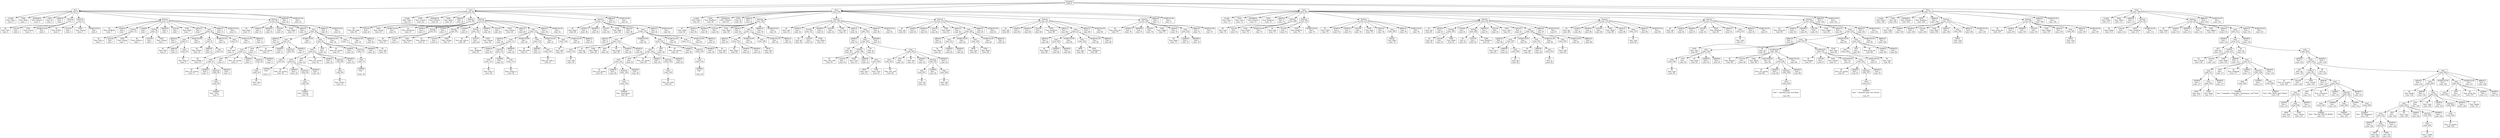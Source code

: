 digraph ParseTree {
    node [shape=box];
    0 [label="program\nLine: 0"];
    1 [label="class\nLine: 0"];
    2 [label="CLASS\nText: Class\nLine: 3"];
    1 -> 2;
    3 [label="TYPE\nText: Book\nLine: 3"];
    1 -> 3;
    4 [label="INHERITS\nText: inherits\nLine: 3"];
    1 -> 4;
    5 [label="TYPE\nText: IO\nLine: 3"];
    1 -> 5;
    6 [label="LBRACE\nText: {\nLine: 3"];
    1 -> 6;
    7 [label="feature\nLine: 5"];
    8 [label="ID\nText: title\nLine: 4"];
    7 -> 8;
    9 [label="COLON\nText: :\nLine: 4"];
    7 -> 9;
    10 [label="TYPE\nText: String\nLine: 4"];
    7 -> 10;
    11 [label="SEMICOLON\nText: ;\nLine: 4"];
    7 -> 11;
    1 -> 7;
    12 [label="feature\nLine: 9"];
    13 [label="ID\nText: author\nLine: 5"];
    12 -> 13;
    14 [label="COLON\nText: :\nLine: 5"];
    12 -> 14;
    15 [label="TYPE\nText: String\nLine: 5"];
    12 -> 15;
    16 [label="SEMICOLON\nText: ;\nLine: 5"];
    12 -> 16;
    1 -> 12;
    17 [label="feature\nLine: 13"];
    18 [label="ID\nText: initBook\nLine: 7"];
    17 -> 18;
    19 [label="LPAREN\nText: (\nLine: 7"];
    17 -> 19;
    20 [label="formal\nLine: 15"];
    21 [label="ID\nText: title_p\nLine: 7"];
    20 -> 21;
    22 [label="COLON\nText: :\nLine: 7"];
    20 -> 22;
    23 [label="TYPE\nText: String\nLine: 7"];
    20 -> 23;
    17 -> 20;
    24 [label="COMMA\nText: ,\nLine: 7"];
    17 -> 24;
    25 [label="formal\nLine: 19"];
    26 [label="ID\nText: author_p\nLine: 7"];
    25 -> 26;
    27 [label="COLON\nText: :\nLine: 7"];
    25 -> 27;
    28 [label="TYPE\nText: String\nLine: 7"];
    25 -> 28;
    17 -> 25;
    29 [label="RPAREN\nText: )\nLine: 7"];
    17 -> 29;
    30 [label="COLON\nText: :\nLine: 7"];
    17 -> 30;
    31 [label="TYPE\nText: Book\nLine: 7"];
    17 -> 31;
    32 [label="LBRACE\nText: {\nLine: 7"];
    17 -> 32;
    33 [label="expr\nLine: 26"];
    34 [label="LBRACE\nText: {\nLine: 8"];
    33 -> 34;
    35 [label="expr\nLine: 27"];
    36 [label="ID\nText: title\nLine: 9"];
    35 -> 36;
    37 [label="ARROW\nText: <-\nLine: 9"];
    35 -> 37;
    38 [label="expr\nLine: 29"];
    39 [label="ID\nText: title_p\nLine: 9"];
    38 -> 39;
    35 -> 38;
    33 -> 35;
    40 [label="SEMICOLON\nText: ;\nLine: 9"];
    33 -> 40;
    41 [label="expr\nLine: 31"];
    42 [label="ID\nText: author\nLine: 10"];
    41 -> 42;
    43 [label="ARROW\nText: <-\nLine: 10"];
    41 -> 43;
    44 [label="expr\nLine: 33"];
    45 [label="ID\nText: author_p\nLine: 10"];
    44 -> 45;
    41 -> 44;
    33 -> 41;
    46 [label="SEMICOLON\nText: ;\nLine: 10"];
    33 -> 46;
    47 [label="expr\nLine: 35"];
    48 [label="ID\nText: self\nLine: 11"];
    47 -> 48;
    33 -> 47;
    49 [label="SEMICOLON\nText: ;\nLine: 11"];
    33 -> 49;
    50 [label="RBRACE\nText: }\nLine: 12"];
    33 -> 50;
    17 -> 33;
    51 [label="RBRACE\nText: }\nLine: 13"];
    17 -> 51;
    52 [label="SEMICOLON\nText: ;\nLine: 13"];
    17 -> 52;
    1 -> 17;
    53 [label="feature\nLine: 40"];
    54 [label="ID\nText: print\nLine: 15"];
    53 -> 54;
    55 [label="LPAREN\nText: (\nLine: 15"];
    53 -> 55;
    56 [label="RPAREN\nText: )\nLine: 15"];
    53 -> 56;
    57 [label="COLON\nText: :\nLine: 15"];
    53 -> 57;
    58 [label="TYPE\nText: Book\nLine: 15"];
    53 -> 58;
    59 [label="LBRACE\nText: {\nLine: 15"];
    53 -> 59;
    60 [label="expr\nLine: 46"];
    61 [label="LBRACE\nText: {\nLine: 16"];
    60 -> 61;
    62 [label="expr\nLine: 47"];
    63 [label="expr\nLine: 47"];
    64 [label="expr\nLine: 47"];
    65 [label="ID\nText: out_string\nLine: 17"];
    64 -> 65;
    66 [label="LPAREN\nText: (\nLine: 17"];
    64 -> 66;
    67 [label="exprList\nLine: 49"];
    68 [label="expr\nLine: 49"];
    69 [label="STRING\nText: \"title:      \"\nLine: 17"];
    68 -> 69;
    67 -> 68;
    64 -> 67;
    70 [label="RPAREN\nText: )\nLine: 17"];
    64 -> 70;
    63 -> 64;
    71 [label="DOT\nText: .\nLine: 17"];
    63 -> 71;
    72 [label="ID\nText: out_string\nLine: 17"];
    63 -> 72;
    73 [label="LPAREN\nText: (\nLine: 17"];
    63 -> 73;
    74 [label="exprList\nLine: 54"];
    75 [label="expr\nLine: 54"];
    76 [label="ID\nText: title\nLine: 17"];
    75 -> 76;
    74 -> 75;
    63 -> 74;
    77 [label="RPAREN\nText: )\nLine: 17"];
    63 -> 77;
    62 -> 63;
    78 [label="DOT\nText: .\nLine: 17"];
    62 -> 78;
    79 [label="ID\nText: out_string\nLine: 17"];
    62 -> 79;
    80 [label="LPAREN\nText: (\nLine: 17"];
    62 -> 80;
    81 [label="exprList\nLine: 59"];
    82 [label="expr\nLine: 59"];
    83 [label="STRING\nText: \"\n\"\nLine: 17"];
    82 -> 83;
    81 -> 82;
    62 -> 81;
    84 [label="RPAREN\nText: )\nLine: 17"];
    62 -> 84;
    60 -> 62;
    85 [label="SEMICOLON\nText: ;\nLine: 17"];
    60 -> 85;
    86 [label="expr\nLine: 62"];
    87 [label="expr\nLine: 62"];
    88 [label="expr\nLine: 62"];
    89 [label="ID\nText: out_string\nLine: 18"];
    88 -> 89;
    90 [label="LPAREN\nText: (\nLine: 18"];
    88 -> 90;
    91 [label="exprList\nLine: 64"];
    92 [label="expr\nLine: 64"];
    93 [label="STRING\nText: \"author:     \"\nLine: 18"];
    92 -> 93;
    91 -> 92;
    88 -> 91;
    94 [label="RPAREN\nText: )\nLine: 18"];
    88 -> 94;
    87 -> 88;
    95 [label="DOT\nText: .\nLine: 18"];
    87 -> 95;
    96 [label="ID\nText: out_string\nLine: 18"];
    87 -> 96;
    97 [label="LPAREN\nText: (\nLine: 18"];
    87 -> 97;
    98 [label="exprList\nLine: 69"];
    99 [label="expr\nLine: 69"];
    100 [label="ID\nText: author\nLine: 18"];
    99 -> 100;
    98 -> 99;
    87 -> 98;
    101 [label="RPAREN\nText: )\nLine: 18"];
    87 -> 101;
    86 -> 87;
    102 [label="DOT\nText: .\nLine: 18"];
    86 -> 102;
    103 [label="ID\nText: out_string\nLine: 18"];
    86 -> 103;
    104 [label="LPAREN\nText: (\nLine: 18"];
    86 -> 104;
    105 [label="exprList\nLine: 74"];
    106 [label="expr\nLine: 74"];
    107 [label="STRING\nText: \"\n\"\nLine: 18"];
    106 -> 107;
    105 -> 106;
    86 -> 105;
    108 [label="RPAREN\nText: )\nLine: 18"];
    86 -> 108;
    60 -> 86;
    109 [label="SEMICOLON\nText: ;\nLine: 18"];
    60 -> 109;
    110 [label="expr\nLine: 77"];
    111 [label="ID\nText: self\nLine: 19"];
    110 -> 111;
    60 -> 110;
    112 [label="SEMICOLON\nText: ;\nLine: 19"];
    60 -> 112;
    113 [label="RBRACE\nText: }\nLine: 20"];
    60 -> 113;
    53 -> 60;
    114 [label="RBRACE\nText: }\nLine: 21"];
    53 -> 114;
    115 [label="SEMICOLON\nText: ;\nLine: 21"];
    53 -> 115;
    1 -> 53;
    116 [label="RBRACE\nText: }\nLine: 22"];
    1 -> 116;
    117 [label="SEMICOLON\nText: ;\nLine: 22"];
    1 -> 117;
    0 -> 1;
    118 [label="class\nLine: 84"];
    119 [label="CLASS\nText: Class\nLine: 24"];
    118 -> 119;
    120 [label="TYPE\nText: Article\nLine: 24"];
    118 -> 120;
    121 [label="INHERITS\nText: inherits\nLine: 24"];
    118 -> 121;
    122 [label="TYPE\nText: Book\nLine: 24"];
    118 -> 122;
    123 [label="LBRACE\nText: {\nLine: 24"];
    118 -> 123;
    124 [label="feature\nLine: 89"];
    125 [label="ID\nText: per_title\nLine: 25"];
    124 -> 125;
    126 [label="COLON\nText: :\nLine: 25"];
    124 -> 126;
    127 [label="TYPE\nText: String\nLine: 25"];
    124 -> 127;
    128 [label="SEMICOLON\nText: ;\nLine: 25"];
    124 -> 128;
    118 -> 124;
    129 [label="feature\nLine: 93"];
    130 [label="ID\nText: initArticle\nLine: 27"];
    129 -> 130;
    131 [label="LPAREN\nText: (\nLine: 27"];
    129 -> 131;
    132 [label="formal\nLine: 95"];
    133 [label="ID\nText: title_p\nLine: 27"];
    132 -> 133;
    134 [label="COLON\nText: :\nLine: 27"];
    132 -> 134;
    135 [label="TYPE\nText: String\nLine: 27"];
    132 -> 135;
    129 -> 132;
    136 [label="COMMA\nText: ,\nLine: 27"];
    129 -> 136;
    137 [label="formal\nLine: 99"];
    138 [label="ID\nText: author_p\nLine: 27"];
    137 -> 138;
    139 [label="COLON\nText: :\nLine: 27"];
    137 -> 139;
    140 [label="TYPE\nText: String\nLine: 27"];
    137 -> 140;
    129 -> 137;
    141 [label="COMMA\nText: ,\nLine: 27"];
    129 -> 141;
    142 [label="formal\nLine: 103"];
    143 [label="ID\nText: per_title_p\nLine: 28"];
    142 -> 143;
    144 [label="COLON\nText: :\nLine: 28"];
    142 -> 144;
    145 [label="TYPE\nText: String\nLine: 28"];
    142 -> 145;
    129 -> 142;
    146 [label="RPAREN\nText: )\nLine: 28"];
    129 -> 146;
    147 [label="COLON\nText: :\nLine: 28"];
    129 -> 147;
    148 [label="TYPE\nText: Article\nLine: 28"];
    129 -> 148;
    149 [label="LBRACE\nText: {\nLine: 28"];
    129 -> 149;
    150 [label="expr\nLine: 110"];
    151 [label="LBRACE\nText: {\nLine: 29"];
    150 -> 151;
    152 [label="expr\nLine: 111"];
    153 [label="ID\nText: initBook\nLine: 30"];
    152 -> 153;
    154 [label="LPAREN\nText: (\nLine: 30"];
    152 -> 154;
    155 [label="exprList\nLine: 113"];
    156 [label="expr\nLine: 113"];
    157 [label="ID\nText: title_p\nLine: 30"];
    156 -> 157;
    155 -> 156;
    158 [label="COMMA\nText: ,\nLine: 30"];
    155 -> 158;
    159 [label="expr\nLine: 115"];
    160 [label="ID\nText: author_p\nLine: 30"];
    159 -> 160;
    155 -> 159;
    152 -> 155;
    161 [label="RPAREN\nText: )\nLine: 30"];
    152 -> 161;
    150 -> 152;
    162 [label="SEMICOLON\nText: ;\nLine: 30"];
    150 -> 162;
    163 [label="expr\nLine: 118"];
    164 [label="ID\nText: per_title\nLine: 31"];
    163 -> 164;
    165 [label="ARROW\nText: <-\nLine: 31"];
    163 -> 165;
    166 [label="expr\nLine: 120"];
    167 [label="ID\nText: per_title_p\nLine: 31"];
    166 -> 167;
    163 -> 166;
    150 -> 163;
    168 [label="SEMICOLON\nText: ;\nLine: 31"];
    150 -> 168;
    169 [label="expr\nLine: 122"];
    170 [label="ID\nText: self\nLine: 32"];
    169 -> 170;
    150 -> 169;
    171 [label="SEMICOLON\nText: ;\nLine: 32"];
    150 -> 171;
    172 [label="RBRACE\nText: }\nLine: 33"];
    150 -> 172;
    129 -> 150;
    173 [label="RBRACE\nText: }\nLine: 34"];
    129 -> 173;
    174 [label="SEMICOLON\nText: ;\nLine: 34"];
    129 -> 174;
    118 -> 129;
    175 [label="feature\nLine: 127"];
    176 [label="ID\nText: print\nLine: 36"];
    175 -> 176;
    177 [label="LPAREN\nText: (\nLine: 36"];
    175 -> 177;
    178 [label="RPAREN\nText: )\nLine: 36"];
    175 -> 178;
    179 [label="COLON\nText: :\nLine: 36"];
    175 -> 179;
    180 [label="TYPE\nText: Book\nLine: 36"];
    175 -> 180;
    181 [label="LBRACE\nText: {\nLine: 36"];
    175 -> 181;
    182 [label="expr\nLine: 133"];
    183 [label="LBRACE\nText: {\nLine: 37"];
    182 -> 183;
    184 [label="expr\nLine: 134"];
    185 [label="expr\nLine: 134"];
    186 [label="ID\nText: self\nLine: 38"];
    185 -> 186;
    184 -> 185;
    187 [label="AT\nText: @\nLine: 38"];
    184 -> 187;
    188 [label="TYPE\nText: Book\nLine: 38"];
    184 -> 188;
    189 [label="DOT\nText: .\nLine: 38"];
    184 -> 189;
    190 [label="ID\nText: print\nLine: 38"];
    184 -> 190;
    191 [label="LPAREN\nText: (\nLine: 38"];
    184 -> 191;
    192 [label="RPAREN\nText: )\nLine: 38"];
    184 -> 192;
    182 -> 184;
    193 [label="SEMICOLON\nText: ;\nLine: 38"];
    182 -> 193;
    194 [label="expr\nLine: 142"];
    195 [label="expr\nLine: 142"];
    196 [label="expr\nLine: 142"];
    197 [label="ID\nText: out_string\nLine: 39"];
    196 -> 197;
    198 [label="LPAREN\nText: (\nLine: 39"];
    196 -> 198;
    199 [label="exprList\nLine: 144"];
    200 [label="expr\nLine: 144"];
    201 [label="STRING\nText: \"periodical:  \"\nLine: 39"];
    200 -> 201;
    199 -> 200;
    196 -> 199;
    202 [label="RPAREN\nText: )\nLine: 39"];
    196 -> 202;
    195 -> 196;
    203 [label="DOT\nText: .\nLine: 39"];
    195 -> 203;
    204 [label="ID\nText: out_string\nLine: 39"];
    195 -> 204;
    205 [label="LPAREN\nText: (\nLine: 39"];
    195 -> 205;
    206 [label="exprList\nLine: 149"];
    207 [label="expr\nLine: 149"];
    208 [label="ID\nText: per_title\nLine: 39"];
    207 -> 208;
    206 -> 207;
    195 -> 206;
    209 [label="RPAREN\nText: )\nLine: 39"];
    195 -> 209;
    194 -> 195;
    210 [label="DOT\nText: .\nLine: 39"];
    194 -> 210;
    211 [label="ID\nText: out_string\nLine: 39"];
    194 -> 211;
    212 [label="LPAREN\nText: (\nLine: 39"];
    194 -> 212;
    213 [label="exprList\nLine: 154"];
    214 [label="expr\nLine: 154"];
    215 [label="STRING\nText: \"\n\"\nLine: 39"];
    214 -> 215;
    213 -> 214;
    194 -> 213;
    216 [label="RPAREN\nText: )\nLine: 39"];
    194 -> 216;
    182 -> 194;
    217 [label="SEMICOLON\nText: ;\nLine: 39"];
    182 -> 217;
    218 [label="expr\nLine: 157"];
    219 [label="ID\nText: self\nLine: 40"];
    218 -> 219;
    182 -> 218;
    220 [label="SEMICOLON\nText: ;\nLine: 40"];
    182 -> 220;
    221 [label="RBRACE\nText: }\nLine: 41"];
    182 -> 221;
    175 -> 182;
    222 [label="RBRACE\nText: }\nLine: 42"];
    175 -> 222;
    223 [label="SEMICOLON\nText: ;\nLine: 42"];
    175 -> 223;
    118 -> 175;
    224 [label="RBRACE\nText: }\nLine: 43"];
    118 -> 224;
    225 [label="SEMICOLON\nText: ;\nLine: 43"];
    118 -> 225;
    0 -> 118;
    226 [label="class\nLine: 164"];
    227 [label="CLASS\nText: Class\nLine: 45"];
    226 -> 227;
    228 [label="TYPE\nText: BookList\nLine: 45"];
    226 -> 228;
    229 [label="INHERITS\nText: inherits\nLine: 45"];
    226 -> 229;
    230 [label="TYPE\nText: IO\nLine: 45"];
    226 -> 230;
    231 [label="LBRACE\nText: {\nLine: 45"];
    226 -> 231;
    232 [label="feature\nLine: 169"];
    233 [label="ID\nText: isNil\nLine: 50"];
    232 -> 233;
    234 [label="LPAREN\nText: (\nLine: 50"];
    232 -> 234;
    235 [label="RPAREN\nText: )\nLine: 50"];
    232 -> 235;
    236 [label="COLON\nText: :\nLine: 50"];
    232 -> 236;
    237 [label="TYPE\nText: Bool\nLine: 50"];
    232 -> 237;
    238 [label="LBRACE\nText: {\nLine: 50"];
    232 -> 238;
    239 [label="expr\nLine: 175"];
    240 [label="LBRACE\nText: {\nLine: 50"];
    239 -> 240;
    241 [label="expr\nLine: 176"];
    242 [label="ID\nText: abort\nLine: 50"];
    241 -> 242;
    243 [label="LPAREN\nText: (\nLine: 50"];
    241 -> 243;
    244 [label="RPAREN\nText: )\nLine: 50"];
    241 -> 244;
    239 -> 241;
    245 [label="SEMICOLON\nText: ;\nLine: 50"];
    239 -> 245;
    246 [label="expr\nLine: 180"];
    247 [label="TRUE\nText: true\nLine: 50"];
    246 -> 247;
    239 -> 246;
    248 [label="SEMICOLON\nText: ;\nLine: 50"];
    239 -> 248;
    249 [label="RBRACE\nText: }\nLine: 50"];
    239 -> 249;
    232 -> 239;
    250 [label="RBRACE\nText: }\nLine: 50"];
    232 -> 250;
    251 [label="SEMICOLON\nText: ;\nLine: 50"];
    232 -> 251;
    226 -> 232;
    252 [label="feature\nLine: 185"];
    253 [label="ID\nText: cons\nLine: 52"];
    252 -> 253;
    254 [label="LPAREN\nText: (\nLine: 52"];
    252 -> 254;
    255 [label="formal\nLine: 187"];
    256 [label="ID\nText: hd\nLine: 52"];
    255 -> 256;
    257 [label="COLON\nText: :\nLine: 52"];
    255 -> 257;
    258 [label="TYPE\nText: Book\nLine: 52"];
    255 -> 258;
    252 -> 255;
    259 [label="RPAREN\nText: )\nLine: 52"];
    252 -> 259;
    260 [label="COLON\nText: :\nLine: 52"];
    252 -> 260;
    261 [label="TYPE\nText: Cons\nLine: 52"];
    252 -> 261;
    262 [label="LBRACE\nText: {\nLine: 52"];
    252 -> 262;
    263 [label="expr\nLine: 194"];
    264 [label="LPAREN\nText: (\nLine: 53"];
    263 -> 264;
    265 [label="expr\nLine: 195"];
    266 [label="LET\nText: let\nLine: 53"];
    265 -> 266;
    267 [label="letDecl\nLine: 196"];
    268 [label="ID\nText: new_cell\nLine: 53"];
    267 -> 268;
    269 [label="COLON\nText: :\nLine: 53"];
    267 -> 269;
    270 [label="TYPE\nText: Cons\nLine: 53"];
    267 -> 270;
    271 [label="ARROW\nText: <-\nLine: 53"];
    267 -> 271;
    272 [label="expr\nLine: 200"];
    273 [label="NEW\nText: new\nLine: 53"];
    272 -> 273;
    274 [label="TYPE\nText: Cons\nLine: 53"];
    272 -> 274;
    267 -> 272;
    265 -> 267;
    275 [label="IN\nText: in\nLine: 53"];
    265 -> 275;
    276 [label="expr\nLine: 203"];
    277 [label="expr\nLine: 203"];
    278 [label="ID\nText: new_cell\nLine: 54"];
    277 -> 278;
    276 -> 277;
    279 [label="DOT\nText: .\nLine: 54"];
    276 -> 279;
    280 [label="ID\nText: init\nLine: 54"];
    276 -> 280;
    281 [label="LPAREN\nText: (\nLine: 54"];
    276 -> 281;
    282 [label="exprList\nLine: 207"];
    283 [label="expr\nLine: 207"];
    284 [label="ID\nText: hd\nLine: 54"];
    283 -> 284;
    282 -> 283;
    285 [label="COMMA\nText: ,\nLine: 54"];
    282 -> 285;
    286 [label="expr\nLine: 209"];
    287 [label="ID\nText: self\nLine: 54"];
    286 -> 287;
    282 -> 286;
    276 -> 282;
    288 [label="RPAREN\nText: )\nLine: 54"];
    276 -> 288;
    265 -> 276;
    263 -> 265;
    289 [label="RPAREN\nText: )\nLine: 55"];
    263 -> 289;
    252 -> 263;
    290 [label="RBRACE\nText: }\nLine: 56"];
    252 -> 290;
    291 [label="SEMICOLON\nText: ;\nLine: 56"];
    252 -> 291;
    226 -> 252;
    292 [label="feature\nLine: 214"];
    293 [label="ID\nText: car\nLine: 62"];
    292 -> 293;
    294 [label="LPAREN\nText: (\nLine: 62"];
    292 -> 294;
    295 [label="RPAREN\nText: )\nLine: 62"];
    292 -> 295;
    296 [label="COLON\nText: :\nLine: 62"];
    292 -> 296;
    297 [label="TYPE\nText: Book\nLine: 62"];
    292 -> 297;
    298 [label="LBRACE\nText: {\nLine: 62"];
    292 -> 298;
    299 [label="expr\nLine: 220"];
    300 [label="LBRACE\nText: {\nLine: 62"];
    299 -> 300;
    301 [label="expr\nLine: 221"];
    302 [label="ID\nText: abort\nLine: 62"];
    301 -> 302;
    303 [label="LPAREN\nText: (\nLine: 62"];
    301 -> 303;
    304 [label="RPAREN\nText: )\nLine: 62"];
    301 -> 304;
    299 -> 301;
    305 [label="SEMICOLON\nText: ;\nLine: 62"];
    299 -> 305;
    306 [label="expr\nLine: 225"];
    307 [label="NEW\nText: new\nLine: 62"];
    306 -> 307;
    308 [label="TYPE\nText: Book\nLine: 62"];
    306 -> 308;
    299 -> 306;
    309 [label="SEMICOLON\nText: ;\nLine: 62"];
    299 -> 309;
    310 [label="RBRACE\nText: }\nLine: 62"];
    299 -> 310;
    292 -> 299;
    311 [label="RBRACE\nText: }\nLine: 62"];
    292 -> 311;
    312 [label="SEMICOLON\nText: ;\nLine: 62"];
    292 -> 312;
    226 -> 292;
    313 [label="feature\nLine: 231"];
    314 [label="ID\nText: cdr\nLine: 68"];
    313 -> 314;
    315 [label="LPAREN\nText: (\nLine: 68"];
    313 -> 315;
    316 [label="RPAREN\nText: )\nLine: 68"];
    313 -> 316;
    317 [label="COLON\nText: :\nLine: 68"];
    313 -> 317;
    318 [label="TYPE\nText: BookList\nLine: 68"];
    313 -> 318;
    319 [label="LBRACE\nText: {\nLine: 68"];
    313 -> 319;
    320 [label="expr\nLine: 237"];
    321 [label="LBRACE\nText: {\nLine: 68"];
    320 -> 321;
    322 [label="expr\nLine: 238"];
    323 [label="ID\nText: abort\nLine: 68"];
    322 -> 323;
    324 [label="LPAREN\nText: (\nLine: 68"];
    322 -> 324;
    325 [label="RPAREN\nText: )\nLine: 68"];
    322 -> 325;
    320 -> 322;
    326 [label="SEMICOLON\nText: ;\nLine: 68"];
    320 -> 326;
    327 [label="expr\nLine: 242"];
    328 [label="NEW\nText: new\nLine: 68"];
    327 -> 328;
    329 [label="TYPE\nText: BookList\nLine: 68"];
    327 -> 329;
    320 -> 327;
    330 [label="SEMICOLON\nText: ;\nLine: 68"];
    320 -> 330;
    331 [label="RBRACE\nText: }\nLine: 68"];
    320 -> 331;
    313 -> 320;
    332 [label="RBRACE\nText: }\nLine: 68"];
    313 -> 332;
    333 [label="SEMICOLON\nText: ;\nLine: 68"];
    313 -> 333;
    226 -> 313;
    334 [label="feature\nLine: 248"];
    335 [label="ID\nText: print_list\nLine: 70"];
    334 -> 335;
    336 [label="LPAREN\nText: (\nLine: 70"];
    334 -> 336;
    337 [label="RPAREN\nText: )\nLine: 70"];
    334 -> 337;
    338 [label="COLON\nText: :\nLine: 70"];
    334 -> 338;
    339 [label="TYPE\nText: Object\nLine: 70"];
    334 -> 339;
    340 [label="LBRACE\nText: {\nLine: 70"];
    334 -> 340;
    341 [label="expr\nLine: 254"];
    342 [label="ID\nText: abort\nLine: 70"];
    341 -> 342;
    343 [label="LPAREN\nText: (\nLine: 70"];
    341 -> 343;
    344 [label="RPAREN\nText: )\nLine: 70"];
    341 -> 344;
    334 -> 341;
    345 [label="RBRACE\nText: }\nLine: 70"];
    334 -> 345;
    346 [label="SEMICOLON\nText: ;\nLine: 70"];
    334 -> 346;
    226 -> 334;
    347 [label="RBRACE\nText: }\nLine: 71"];
    226 -> 347;
    348 [label="SEMICOLON\nText: ;\nLine: 71"];
    226 -> 348;
    0 -> 226;
    349 [label="class\nLine: 261"];
    350 [label="CLASS\nText: Class\nLine: 73"];
    349 -> 350;
    351 [label="TYPE\nText: Cons\nLine: 73"];
    349 -> 351;
    352 [label="INHERITS\nText: inherits\nLine: 73"];
    349 -> 352;
    353 [label="TYPE\nText: BookList\nLine: 73"];
    349 -> 353;
    354 [label="LBRACE\nText: {\nLine: 73"];
    349 -> 354;
    355 [label="feature\nLine: 266"];
    356 [label="ID\nText: xcar\nLine: 74"];
    355 -> 356;
    357 [label="COLON\nText: :\nLine: 74"];
    355 -> 357;
    358 [label="TYPE\nText: Book\nLine: 74"];
    355 -> 358;
    359 [label="SEMICOLON\nText: ;\nLine: 74"];
    355 -> 359;
    349 -> 355;
    360 [label="feature\nLine: 270"];
    361 [label="ID\nText: xcdr\nLine: 75"];
    360 -> 361;
    362 [label="COLON\nText: :\nLine: 75"];
    360 -> 362;
    363 [label="TYPE\nText: BookList\nLine: 75"];
    360 -> 363;
    364 [label="SEMICOLON\nText: ;\nLine: 75"];
    360 -> 364;
    349 -> 360;
    365 [label="feature\nLine: 274"];
    366 [label="ID\nText: isNil\nLine: 79"];
    365 -> 366;
    367 [label="LPAREN\nText: (\nLine: 79"];
    365 -> 367;
    368 [label="RPAREN\nText: )\nLine: 79"];
    365 -> 368;
    369 [label="COLON\nText: :\nLine: 79"];
    365 -> 369;
    370 [label="TYPE\nText: Bool\nLine: 79"];
    365 -> 370;
    371 [label="LBRACE\nText: {\nLine: 79"];
    365 -> 371;
    372 [label="expr\nLine: 280"];
    373 [label="FALSE\nText: false\nLine: 79"];
    372 -> 373;
    365 -> 372;
    374 [label="RBRACE\nText: }\nLine: 79"];
    365 -> 374;
    375 [label="SEMICOLON\nText: ;\nLine: 79"];
    365 -> 375;
    349 -> 365;
    376 [label="feature\nLine: 283"];
    377 [label="ID\nText: init\nLine: 81"];
    376 -> 377;
    378 [label="LPAREN\nText: (\nLine: 81"];
    376 -> 378;
    379 [label="formal\nLine: 285"];
    380 [label="ID\nText: hd\nLine: 81"];
    379 -> 380;
    381 [label="COLON\nText: :\nLine: 81"];
    379 -> 381;
    382 [label="TYPE\nText: Book\nLine: 81"];
    379 -> 382;
    376 -> 379;
    383 [label="COMMA\nText: ,\nLine: 81"];
    376 -> 383;
    384 [label="formal\nLine: 289"];
    385 [label="ID\nText: tl\nLine: 81"];
    384 -> 385;
    386 [label="COLON\nText: :\nLine: 81"];
    384 -> 386;
    387 [label="TYPE\nText: BookList\nLine: 81"];
    384 -> 387;
    376 -> 384;
    388 [label="RPAREN\nText: )\nLine: 81"];
    376 -> 388;
    389 [label="COLON\nText: :\nLine: 81"];
    376 -> 389;
    390 [label="TYPE\nText: Cons\nLine: 81"];
    376 -> 390;
    391 [label="LBRACE\nText: {\nLine: 81"];
    376 -> 391;
    392 [label="expr\nLine: 296"];
    393 [label="LBRACE\nText: {\nLine: 82"];
    392 -> 393;
    394 [label="expr\nLine: 297"];
    395 [label="ID\nText: xcar\nLine: 83"];
    394 -> 395;
    396 [label="ARROW\nText: <-\nLine: 83"];
    394 -> 396;
    397 [label="expr\nLine: 299"];
    398 [label="ID\nText: hd\nLine: 83"];
    397 -> 398;
    394 -> 397;
    392 -> 394;
    399 [label="SEMICOLON\nText: ;\nLine: 83"];
    392 -> 399;
    400 [label="expr\nLine: 301"];
    401 [label="ID\nText: xcdr\nLine: 84"];
    400 -> 401;
    402 [label="ARROW\nText: <-\nLine: 84"];
    400 -> 402;
    403 [label="expr\nLine: 303"];
    404 [label="ID\nText: tl\nLine: 84"];
    403 -> 404;
    400 -> 403;
    392 -> 400;
    405 [label="SEMICOLON\nText: ;\nLine: 84"];
    392 -> 405;
    406 [label="expr\nLine: 305"];
    407 [label="ID\nText: self\nLine: 85"];
    406 -> 407;
    392 -> 406;
    408 [label="SEMICOLON\nText: ;\nLine: 85"];
    392 -> 408;
    409 [label="RBRACE\nText: }\nLine: 86"];
    392 -> 409;
    376 -> 392;
    410 [label="RBRACE\nText: }\nLine: 87"];
    376 -> 410;
    411 [label="SEMICOLON\nText: ;\nLine: 87"];
    376 -> 411;
    349 -> 376;
    412 [label="feature\nLine: 310"];
    413 [label="ID\nText: car\nLine: 89"];
    412 -> 413;
    414 [label="LPAREN\nText: (\nLine: 89"];
    412 -> 414;
    415 [label="RPAREN\nText: )\nLine: 89"];
    412 -> 415;
    416 [label="COLON\nText: :\nLine: 89"];
    412 -> 416;
    417 [label="TYPE\nText: Book\nLine: 89"];
    412 -> 417;
    418 [label="LBRACE\nText: {\nLine: 89"];
    412 -> 418;
    419 [label="expr\nLine: 316"];
    420 [label="ID\nText: xcar\nLine: 89"];
    419 -> 420;
    412 -> 419;
    421 [label="RBRACE\nText: }\nLine: 89"];
    412 -> 421;
    422 [label="SEMICOLON\nText: ;\nLine: 89"];
    412 -> 422;
    349 -> 412;
    423 [label="feature\nLine: 319"];
    424 [label="ID\nText: cdr\nLine: 91"];
    423 -> 424;
    425 [label="LPAREN\nText: (\nLine: 91"];
    423 -> 425;
    426 [label="RPAREN\nText: )\nLine: 91"];
    423 -> 426;
    427 [label="COLON\nText: :\nLine: 91"];
    423 -> 427;
    428 [label="TYPE\nText: BookList\nLine: 91"];
    423 -> 428;
    429 [label="LBRACE\nText: {\nLine: 91"];
    423 -> 429;
    430 [label="expr\nLine: 325"];
    431 [label="ID\nText: xcdr\nLine: 91"];
    430 -> 431;
    423 -> 430;
    432 [label="RBRACE\nText: }\nLine: 91"];
    423 -> 432;
    433 [label="SEMICOLON\nText: ;\nLine: 91"];
    423 -> 433;
    349 -> 423;
    434 [label="feature\nLine: 328"];
    435 [label="ID\nText: print_list\nLine: 93"];
    434 -> 435;
    436 [label="LPAREN\nText: (\nLine: 93"];
    434 -> 436;
    437 [label="RPAREN\nText: )\nLine: 93"];
    434 -> 437;
    438 [label="COLON\nText: :\nLine: 93"];
    434 -> 438;
    439 [label="TYPE\nText: Object\nLine: 93"];
    434 -> 439;
    440 [label="LBRACE\nText: {\nLine: 93"];
    434 -> 440;
    441 [label="expr\nLine: 334"];
    442 [label="LBRACE\nText: {\nLine: 94"];
    441 -> 442;
    443 [label="expr\nLine: 335"];
    444 [label="CASE\nText: case\nLine: 95"];
    443 -> 444;
    445 [label="expr\nLine: 336"];
    446 [label="expr\nLine: 336"];
    447 [label="ID\nText: xcar\nLine: 95"];
    446 -> 447;
    445 -> 446;
    448 [label="DOT\nText: .\nLine: 95"];
    445 -> 448;
    449 [label="ID\nText: print\nLine: 95"];
    445 -> 449;
    450 [label="LPAREN\nText: (\nLine: 95"];
    445 -> 450;
    451 [label="RPAREN\nText: )\nLine: 95"];
    445 -> 451;
    443 -> 445;
    452 [label="OF\nText: of\nLine: 95"];
    443 -> 452;
    453 [label="caseBranch\nLine: 342"];
    454 [label="ID\nText: dummy\nLine: 96"];
    453 -> 454;
    455 [label="COLON\nText: :\nLine: 96"];
    453 -> 455;
    456 [label="TYPE\nText: Book\nLine: 96"];
    453 -> 456;
    457 [label="CASEASSIGN\nText: =>\nLine: 96"];
    453 -> 457;
    458 [label="expr\nLine: 346"];
    459 [label="ID\nText: out_string\nLine: 96"];
    458 -> 459;
    460 [label="LPAREN\nText: (\nLine: 96"];
    458 -> 460;
    461 [label="exprList\nLine: 348"];
    462 [label="expr\nLine: 348"];
    463 [label="STRING\nText: \"- dynamic type was Book -\n\"\nLine: 96"];
    462 -> 463;
    461 -> 462;
    458 -> 461;
    464 [label="RPAREN\nText: )\nLine: 96"];
    458 -> 464;
    453 -> 458;
    465 [label="SEMICOLON\nText: ;\nLine: 96"];
    453 -> 465;
    443 -> 453;
    466 [label="caseBranch\nLine: 351"];
    467 [label="ID\nText: dummy\nLine: 97"];
    466 -> 467;
    468 [label="COLON\nText: :\nLine: 97"];
    466 -> 468;
    469 [label="TYPE\nText: Article\nLine: 97"];
    466 -> 469;
    470 [label="CASEASSIGN\nText: =>\nLine: 97"];
    466 -> 470;
    471 [label="expr\nLine: 355"];
    472 [label="ID\nText: out_string\nLine: 97"];
    471 -> 472;
    473 [label="LPAREN\nText: (\nLine: 97"];
    471 -> 473;
    474 [label="exprList\nLine: 357"];
    475 [label="expr\nLine: 357"];
    476 [label="STRING\nText: \"- dynamic type was Article -\n\"\nLine: 97"];
    475 -> 476;
    474 -> 475;
    471 -> 474;
    477 [label="RPAREN\nText: )\nLine: 97"];
    471 -> 477;
    466 -> 471;
    478 [label="SEMICOLON\nText: ;\nLine: 97"];
    466 -> 478;
    443 -> 466;
    479 [label="ESAC\nText: esac\nLine: 98"];
    443 -> 479;
    441 -> 443;
    480 [label="SEMICOLON\nText: ;\nLine: 98"];
    441 -> 480;
    481 [label="expr\nLine: 362"];
    482 [label="expr\nLine: 362"];
    483 [label="ID\nText: xcdr\nLine: 99"];
    482 -> 483;
    481 -> 482;
    484 [label="DOT\nText: .\nLine: 99"];
    481 -> 484;
    485 [label="ID\nText: print_list\nLine: 99"];
    481 -> 485;
    486 [label="LPAREN\nText: (\nLine: 99"];
    481 -> 486;
    487 [label="RPAREN\nText: )\nLine: 99"];
    481 -> 487;
    441 -> 481;
    488 [label="SEMICOLON\nText: ;\nLine: 99"];
    441 -> 488;
    489 [label="RBRACE\nText: }\nLine: 100"];
    441 -> 489;
    434 -> 441;
    490 [label="RBRACE\nText: }\nLine: 101"];
    434 -> 490;
    491 [label="SEMICOLON\nText: ;\nLine: 101"];
    434 -> 491;
    349 -> 434;
    492 [label="RBRACE\nText: }\nLine: 102"];
    349 -> 492;
    493 [label="SEMICOLON\nText: ;\nLine: 102"];
    349 -> 493;
    0 -> 349;
    494 [label="class\nLine: 373"];
    495 [label="CLASS\nText: Class\nLine: 104"];
    494 -> 495;
    496 [label="TYPE\nText: Nil\nLine: 104"];
    494 -> 496;
    497 [label="INHERITS\nText: inherits\nLine: 104"];
    494 -> 497;
    498 [label="TYPE\nText: BookList\nLine: 104"];
    494 -> 498;
    499 [label="LBRACE\nText: {\nLine: 104"];
    494 -> 499;
    500 [label="feature\nLine: 378"];
    501 [label="ID\nText: isNil\nLine: 105"];
    500 -> 501;
    502 [label="LPAREN\nText: (\nLine: 105"];
    500 -> 502;
    503 [label="RPAREN\nText: )\nLine: 105"];
    500 -> 503;
    504 [label="COLON\nText: :\nLine: 105"];
    500 -> 504;
    505 [label="TYPE\nText: Bool\nLine: 105"];
    500 -> 505;
    506 [label="LBRACE\nText: {\nLine: 105"];
    500 -> 506;
    507 [label="expr\nLine: 384"];
    508 [label="TRUE\nText: true\nLine: 105"];
    507 -> 508;
    500 -> 507;
    509 [label="RBRACE\nText: }\nLine: 105"];
    500 -> 509;
    510 [label="SEMICOLON\nText: ;\nLine: 105"];
    500 -> 510;
    494 -> 500;
    511 [label="feature\nLine: 387"];
    512 [label="ID\nText: print_list\nLine: 107"];
    511 -> 512;
    513 [label="LPAREN\nText: (\nLine: 107"];
    511 -> 513;
    514 [label="RPAREN\nText: )\nLine: 107"];
    511 -> 514;
    515 [label="COLON\nText: :\nLine: 107"];
    511 -> 515;
    516 [label="TYPE\nText: Object\nLine: 107"];
    511 -> 516;
    517 [label="LBRACE\nText: {\nLine: 107"];
    511 -> 517;
    518 [label="expr\nLine: 393"];
    519 [label="TRUE\nText: true\nLine: 107"];
    518 -> 519;
    511 -> 518;
    520 [label="RBRACE\nText: }\nLine: 107"];
    511 -> 520;
    521 [label="SEMICOLON\nText: ;\nLine: 107"];
    511 -> 521;
    494 -> 511;
    522 [label="RBRACE\nText: }\nLine: 108"];
    494 -> 522;
    523 [label="SEMICOLON\nText: ;\nLine: 108"];
    494 -> 523;
    0 -> 494;
    524 [label="class\nLine: 398"];
    525 [label="CLASS\nText: Class\nLine: 111"];
    524 -> 525;
    526 [label="TYPE\nText: Main\nLine: 111"];
    524 -> 526;
    527 [label="LBRACE\nText: {\nLine: 111"];
    524 -> 527;
    528 [label="feature\nLine: 401"];
    529 [label="ID\nText: books\nLine: 113"];
    528 -> 529;
    530 [label="COLON\nText: :\nLine: 113"];
    528 -> 530;
    531 [label="TYPE\nText: BookList\nLine: 113"];
    528 -> 531;
    532 [label="SEMICOLON\nText: ;\nLine: 113"];
    528 -> 532;
    524 -> 528;
    533 [label="feature\nLine: 405"];
    534 [label="ID\nText: main\nLine: 115"];
    533 -> 534;
    535 [label="LPAREN\nText: (\nLine: 115"];
    533 -> 535;
    536 [label="RPAREN\nText: )\nLine: 115"];
    533 -> 536;
    537 [label="COLON\nText: :\nLine: 115"];
    533 -> 537;
    538 [label="TYPE\nText: Object\nLine: 115"];
    533 -> 538;
    539 [label="LBRACE\nText: {\nLine: 115"];
    533 -> 539;
    540 [label="expr\nLine: 411"];
    541 [label="LPAREN\nText: (\nLine: 116"];
    540 -> 541;
    542 [label="expr\nLine: 412"];
    543 [label="LET\nText: let\nLine: 116"];
    542 -> 543;
    544 [label="letDecl\nLine: 413"];
    545 [label="ID\nText: a_book\nLine: 116"];
    544 -> 545;
    546 [label="COLON\nText: :\nLine: 116"];
    544 -> 546;
    547 [label="TYPE\nText: Book\nLine: 116"];
    544 -> 547;
    548 [label="ARROW\nText: <-\nLine: 116"];
    544 -> 548;
    549 [label="expr\nLine: 417"];
    550 [label="expr\nLine: 417"];
    551 [label="LPAREN\nText: (\nLine: 117"];
    550 -> 551;
    552 [label="expr\nLine: 418"];
    553 [label="NEW\nText: new\nLine: 117"];
    552 -> 553;
    554 [label="TYPE\nText: Book\nLine: 117"];
    552 -> 554;
    550 -> 552;
    555 [label="RPAREN\nText: )\nLine: 117"];
    550 -> 555;
    549 -> 550;
    556 [label="DOT\nText: .\nLine: 117"];
    549 -> 556;
    557 [label="ID\nText: initBook\nLine: 117"];
    549 -> 557;
    558 [label="LPAREN\nText: (\nLine: 117"];
    549 -> 558;
    559 [label="exprList\nLine: 424"];
    560 [label="expr\nLine: 424"];
    561 [label="STRING\nText: \"Compilers, Principles, Techniques, and Tools\"\nLine: 117"];
    560 -> 561;
    559 -> 560;
    562 [label="COMMA\nText: ,\nLine: 117"];
    559 -> 562;
    563 [label="expr\nLine: 426"];
    564 [label="STRING\nText: \"Aho, Sethi, and Ullman\"\nLine: 118"];
    563 -> 564;
    559 -> 563;
    549 -> 559;
    565 [label="RPAREN\nText: )\nLine: 118"];
    549 -> 565;
    544 -> 549;
    542 -> 544;
    566 [label="IN\nText: in\nLine: 119"];
    542 -> 566;
    567 [label="expr\nLine: 429"];
    568 [label="LPAREN\nText: (\nLine: 120"];
    567 -> 568;
    569 [label="expr\nLine: 430"];
    570 [label="LET\nText: let\nLine: 120"];
    569 -> 570;
    571 [label="letDecl\nLine: 431"];
    572 [label="ID\nText: an_article\nLine: 120"];
    571 -> 572;
    573 [label="COLON\nText: :\nLine: 120"];
    571 -> 573;
    574 [label="TYPE\nText: Article\nLine: 120"];
    571 -> 574;
    575 [label="ARROW\nText: <-\nLine: 120"];
    571 -> 575;
    576 [label="expr\nLine: 435"];
    577 [label="expr\nLine: 435"];
    578 [label="LPAREN\nText: (\nLine: 121"];
    577 -> 578;
    579 [label="expr\nLine: 436"];
    580 [label="NEW\nText: new\nLine: 121"];
    579 -> 580;
    581 [label="TYPE\nText: Article\nLine: 121"];
    579 -> 581;
    577 -> 579;
    582 [label="RPAREN\nText: )\nLine: 121"];
    577 -> 582;
    576 -> 577;
    583 [label="DOT\nText: .\nLine: 121"];
    576 -> 583;
    584 [label="ID\nText: initArticle\nLine: 121"];
    576 -> 584;
    585 [label="LPAREN\nText: (\nLine: 121"];
    576 -> 585;
    586 [label="exprList\nLine: 442"];
    587 [label="expr\nLine: 442"];
    588 [label="STRING\nText: \"The Top 100 CD_ROMs\"\nLine: 121"];
    587 -> 588;
    586 -> 587;
    589 [label="COMMA\nText: ,\nLine: 121"];
    586 -> 589;
    590 [label="expr\nLine: 444"];
    591 [label="STRING\nText: \"Ulanoff\"\nLine: 122"];
    590 -> 591;
    586 -> 590;
    592 [label="COMMA\nText: ,\nLine: 122"];
    586 -> 592;
    593 [label="expr\nLine: 446"];
    594 [label="STRING\nText: \"PC Magazine\"\nLine: 123"];
    593 -> 594;
    586 -> 593;
    576 -> 586;
    595 [label="RPAREN\nText: )\nLine: 123"];
    576 -> 595;
    571 -> 576;
    569 -> 571;
    596 [label="IN\nText: in\nLine: 124"];
    569 -> 596;
    597 [label="expr\nLine: 449"];
    598 [label="LBRACE\nText: {\nLine: 125"];
    597 -> 598;
    599 [label="expr\nLine: 450"];
    600 [label="ID\nText: books\nLine: 126"];
    599 -> 600;
    601 [label="ARROW\nText: <-\nLine: 126"];
    599 -> 601;
    602 [label="expr\nLine: 452"];
    603 [label="expr\nLine: 452"];
    604 [label="expr\nLine: 452"];
    605 [label="LPAREN\nText: (\nLine: 126"];
    604 -> 605;
    606 [label="expr\nLine: 453"];
    607 [label="NEW\nText: new\nLine: 126"];
    606 -> 607;
    608 [label="TYPE\nText: Nil\nLine: 126"];
    606 -> 608;
    604 -> 606;
    609 [label="RPAREN\nText: )\nLine: 126"];
    604 -> 609;
    603 -> 604;
    610 [label="DOT\nText: .\nLine: 126"];
    603 -> 610;
    611 [label="ID\nText: cons\nLine: 126"];
    603 -> 611;
    612 [label="LPAREN\nText: (\nLine: 126"];
    603 -> 612;
    613 [label="exprList\nLine: 459"];
    614 [label="expr\nLine: 459"];
    615 [label="ID\nText: a_book\nLine: 126"];
    614 -> 615;
    613 -> 614;
    603 -> 613;
    616 [label="RPAREN\nText: )\nLine: 126"];
    603 -> 616;
    602 -> 603;
    617 [label="DOT\nText: .\nLine: 126"];
    602 -> 617;
    618 [label="ID\nText: cons\nLine: 126"];
    602 -> 618;
    619 [label="LPAREN\nText: (\nLine: 126"];
    602 -> 619;
    620 [label="exprList\nLine: 464"];
    621 [label="expr\nLine: 464"];
    622 [label="ID\nText: an_article\nLine: 126"];
    621 -> 622;
    620 -> 621;
    602 -> 620;
    623 [label="RPAREN\nText: )\nLine: 126"];
    602 -> 623;
    599 -> 602;
    597 -> 599;
    624 [label="SEMICOLON\nText: ;\nLine: 126"];
    597 -> 624;
    625 [label="expr\nLine: 467"];
    626 [label="expr\nLine: 467"];
    627 [label="ID\nText: books\nLine: 127"];
    626 -> 627;
    625 -> 626;
    628 [label="DOT\nText: .\nLine: 127"];
    625 -> 628;
    629 [label="ID\nText: print_list\nLine: 127"];
    625 -> 629;
    630 [label="LPAREN\nText: (\nLine: 127"];
    625 -> 630;
    631 [label="RPAREN\nText: )\nLine: 127"];
    625 -> 631;
    597 -> 625;
    632 [label="SEMICOLON\nText: ;\nLine: 127"];
    597 -> 632;
    633 [label="RBRACE\nText: }\nLine: 128"];
    597 -> 633;
    569 -> 597;
    567 -> 569;
    634 [label="RPAREN\nText: )\nLine: 129"];
    567 -> 634;
    542 -> 567;
    540 -> 542;
    635 [label="RPAREN\nText: )\nLine: 130"];
    540 -> 635;
    533 -> 540;
    636 [label="RBRACE\nText: }\nLine: 131"];
    533 -> 636;
    637 [label="SEMICOLON\nText: ;\nLine: 131"];
    533 -> 637;
    524 -> 533;
    638 [label="RBRACE\nText: }\nLine: 132"];
    524 -> 638;
    639 [label="SEMICOLON\nText: ;\nLine: 132"];
    524 -> 639;
    0 -> 524;
}

